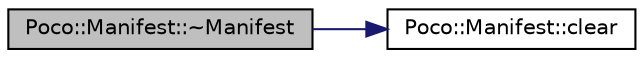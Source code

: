 digraph "Poco::Manifest::~Manifest"
{
 // LATEX_PDF_SIZE
  edge [fontname="Helvetica",fontsize="10",labelfontname="Helvetica",labelfontsize="10"];
  node [fontname="Helvetica",fontsize="10",shape=record];
  rankdir="LR";
  Node1 [label="Poco::Manifest::~Manifest",height=0.2,width=0.4,color="black", fillcolor="grey75", style="filled", fontcolor="black",tooltip="Destroys the Manifest."];
  Node1 -> Node2 [color="midnightblue",fontsize="10",style="solid"];
  Node2 [label="Poco::Manifest::clear",height=0.2,width=0.4,color="black", fillcolor="white", style="filled",URL="$classPoco_1_1Manifest.html#a61e398c2f8a65c04f1fb54470971a9cd",tooltip="Removes all MetaObjects from the manifest."];
}

